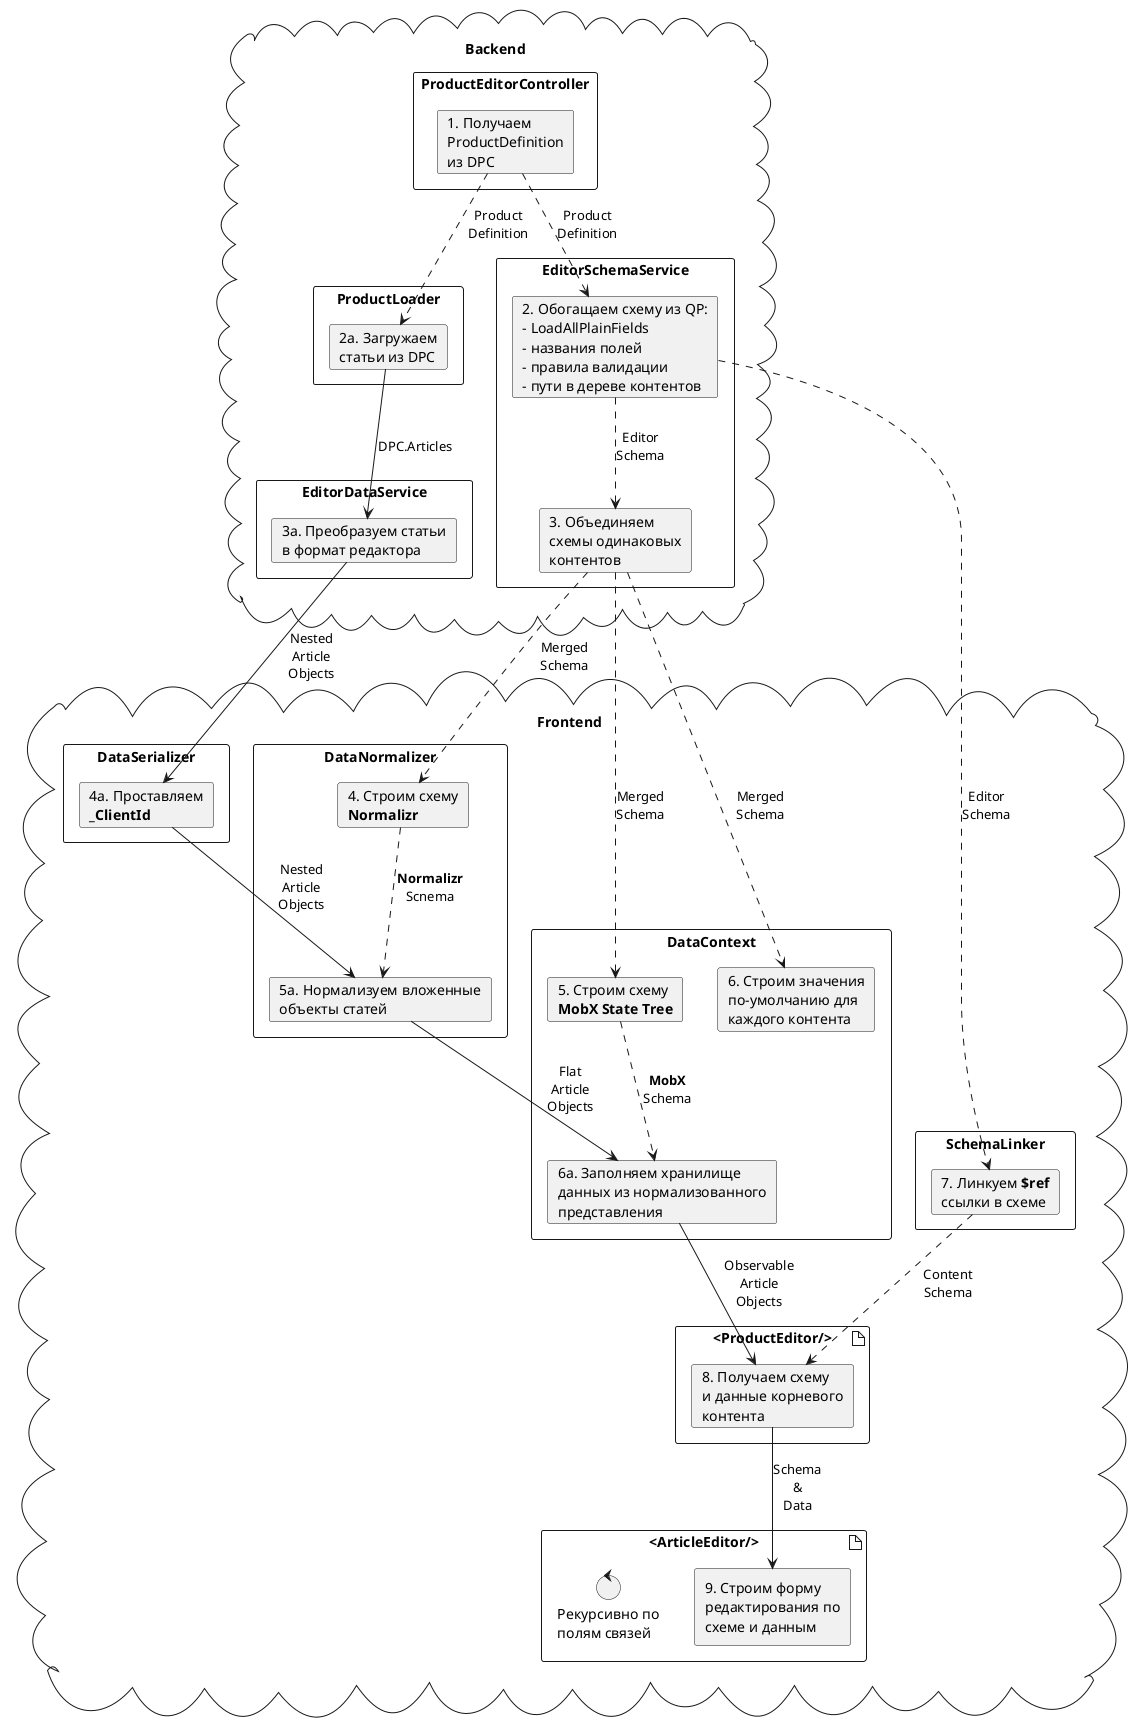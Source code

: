 @startuml DataTransformations

cloud Backend {
  rectangle ProductEditorController {
    card GetDefinition [
      1. Получаем
      ProductDefinition
      из DPC
    ]
  }

  rectangle ProductLoader {
    card LoadArticles [
      2a. Загружаем
      статьи из DPC
    ]
  }

  GetDefinition ..> LoadArticles: Product\nDefinition

  rectangle EditorDataService {
    card ConvertArticles [
      3a. Преобразуем статьи
      в формат редактора
    ]
  }

  LoadArticles ==> ConvertArticles: DPC.Articles

  rectangle EditorSchemaService {
    card GetPlainFields [
      2. Обогащаем схему из QP:
      - LoadAllPlainFields
      - названия полей
      - правила валидации
      - пути в дереве контентов
    ]

    card MergeSchema [
      3. Объединяем
      схемы одинаковых
      контентов
    ]

    GetPlainFields ..> MergeSchema: Editor\nSchema
  }

  GetDefinition ..> GetPlainFields: Product\nDefinition
}

cloud Frontend {
  rectangle DataSerializer {
    card MapClientId [
      4a. Проставляем
      <b>_ClientId
    ]
  }

  rectangle DataNormalizer {
    card NormalizrSchema [
      4. Строим схему
      <b>Normalizr
    ]

    card NormalizeArticles [
      5a. Нормализуем вложенные
      объекты статей
    ]

    NormalizrSchema ..> NormalizeArticles: <b>Normalizr\nScnema
  }

  rectangle DataContext {
    card MobxSchema [
      5. Строим схему
      <b>MobX State Tree
    ]

    card DefaultValues [
      6. Строим значения
      по-умолчанию для
      каждого контента
    ]

    card InitStore [
      6a. Заполняем хранилище
      данных из нормализованного
      представления
    ]

    MobxSchema ..> InitStore: <b>MobX\nSchema
  }

  rectangle SchemaLinker {
    card LinkSchema [
      7. Линкуем <b>$ref
      ссылки в схеме
    ]
  }

  artifact <ProductEditor/> {
    card RootContent [
      8. Получаем схему
      и данные корневого
      контента
    ]
  }

  artifact <ArticleEditor/> {
    rectangle EditorForm [
      9. Строим форму
      редактирования по
      схеме и данным
    ]

    control Recursion [
      Рекурсивно по
      полям связей
    ]
  }

  LinkSchema ..> RootContent: Content\nSchema
  NormalizeArticles ==> InitStore: Flat\nArticle\nObjects
  InitStore ==> RootContent: Observable\nArticle\nObjects
  RootContent ==> EditorForm: Schema\n&\nData
}

GetPlainFields ..> LinkSchema: Editor\nSchema
MergeSchema ..> NormalizrSchema: Merged\nSchema
MergeSchema ..> MobxSchema: Merged\nSchema
MergeSchema ..> DefaultValues: Merged\nSchema
ConvertArticles ==> MapClientId: Nested\nArticle\nObjects
MapClientId ==> NormalizeArticles: Nested\nArticle\nObjects

@enduml